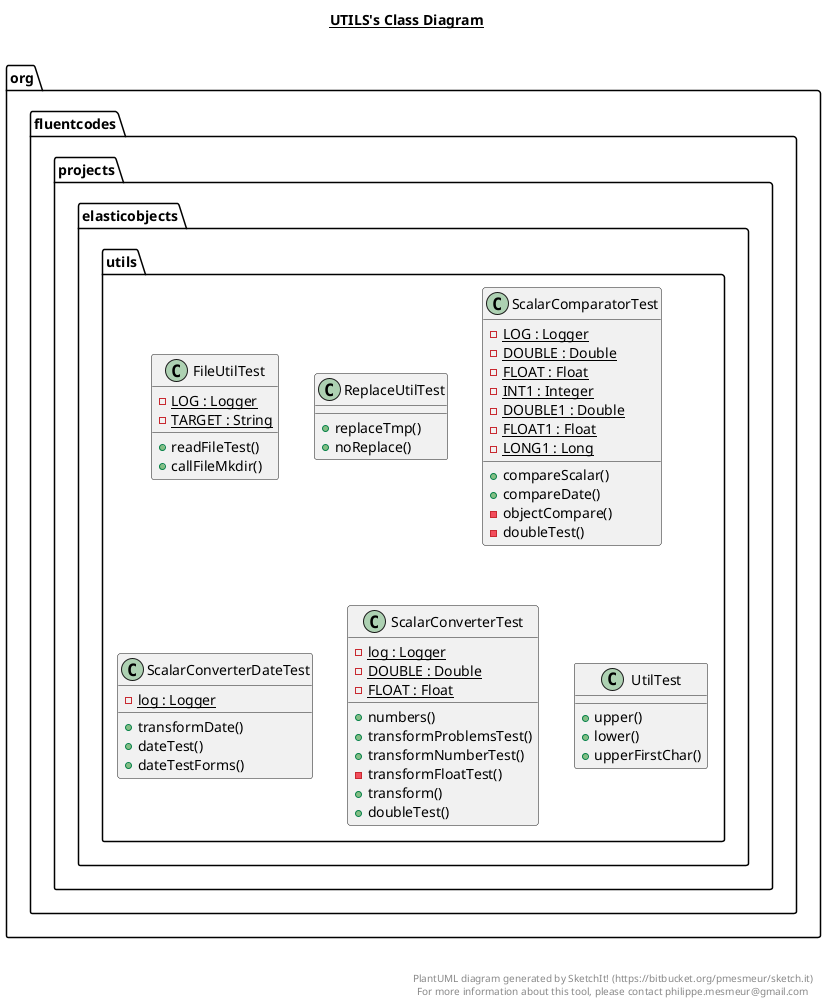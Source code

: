 @startuml

title __UTILS's Class Diagram__\n

  package org.fluentcodes.projects.elasticobjects {
    package org.fluentcodes.projects.elasticobjects.utils {
      class FileUtilTest {
          {static} - LOG : Logger
          {static} - TARGET : String
          + readFileTest()
          + callFileMkdir()
      }
    }
  }
  

  package org.fluentcodes.projects.elasticobjects {
    package org.fluentcodes.projects.elasticobjects.utils {
      class ReplaceUtilTest {
          + replaceTmp()
          + noReplace()
      }
    }
  }
  

  package org.fluentcodes.projects.elasticobjects {
    package org.fluentcodes.projects.elasticobjects.utils {
      class ScalarComparatorTest {
          {static} - LOG : Logger
          {static} - DOUBLE : Double
          {static} - FLOAT : Float
          {static} - INT1 : Integer
          {static} - DOUBLE1 : Double
          {static} - FLOAT1 : Float
          {static} - LONG1 : Long
          + compareScalar()
          + compareDate()
          - objectCompare()
          - doubleTest()
      }
    }
  }
  

  package org.fluentcodes.projects.elasticobjects {
    package org.fluentcodes.projects.elasticobjects.utils {
      class ScalarConverterDateTest {
          {static} - log : Logger
          + transformDate()
          + dateTest()
          + dateTestForms()
      }
    }
  }
  

  package org.fluentcodes.projects.elasticobjects {
    package org.fluentcodes.projects.elasticobjects.utils {
      class ScalarConverterTest {
          {static} - log : Logger
          {static} - DOUBLE : Double
          {static} - FLOAT : Float
          + numbers()
          + transformProblemsTest()
          + transformNumberTest()
          - transformFloatTest()
          + transform()
          + doubleTest()
      }
    }
  }
  

  package org.fluentcodes.projects.elasticobjects {
    package org.fluentcodes.projects.elasticobjects.utils {
      class UtilTest {
          + upper()
          + lower()
          + upperFirstChar()
      }
    }
  }
  



right footer


PlantUML diagram generated by SketchIt! (https://bitbucket.org/pmesmeur/sketch.it)
For more information about this tool, please contact philippe.mesmeur@gmail.com
endfooter

@enduml
